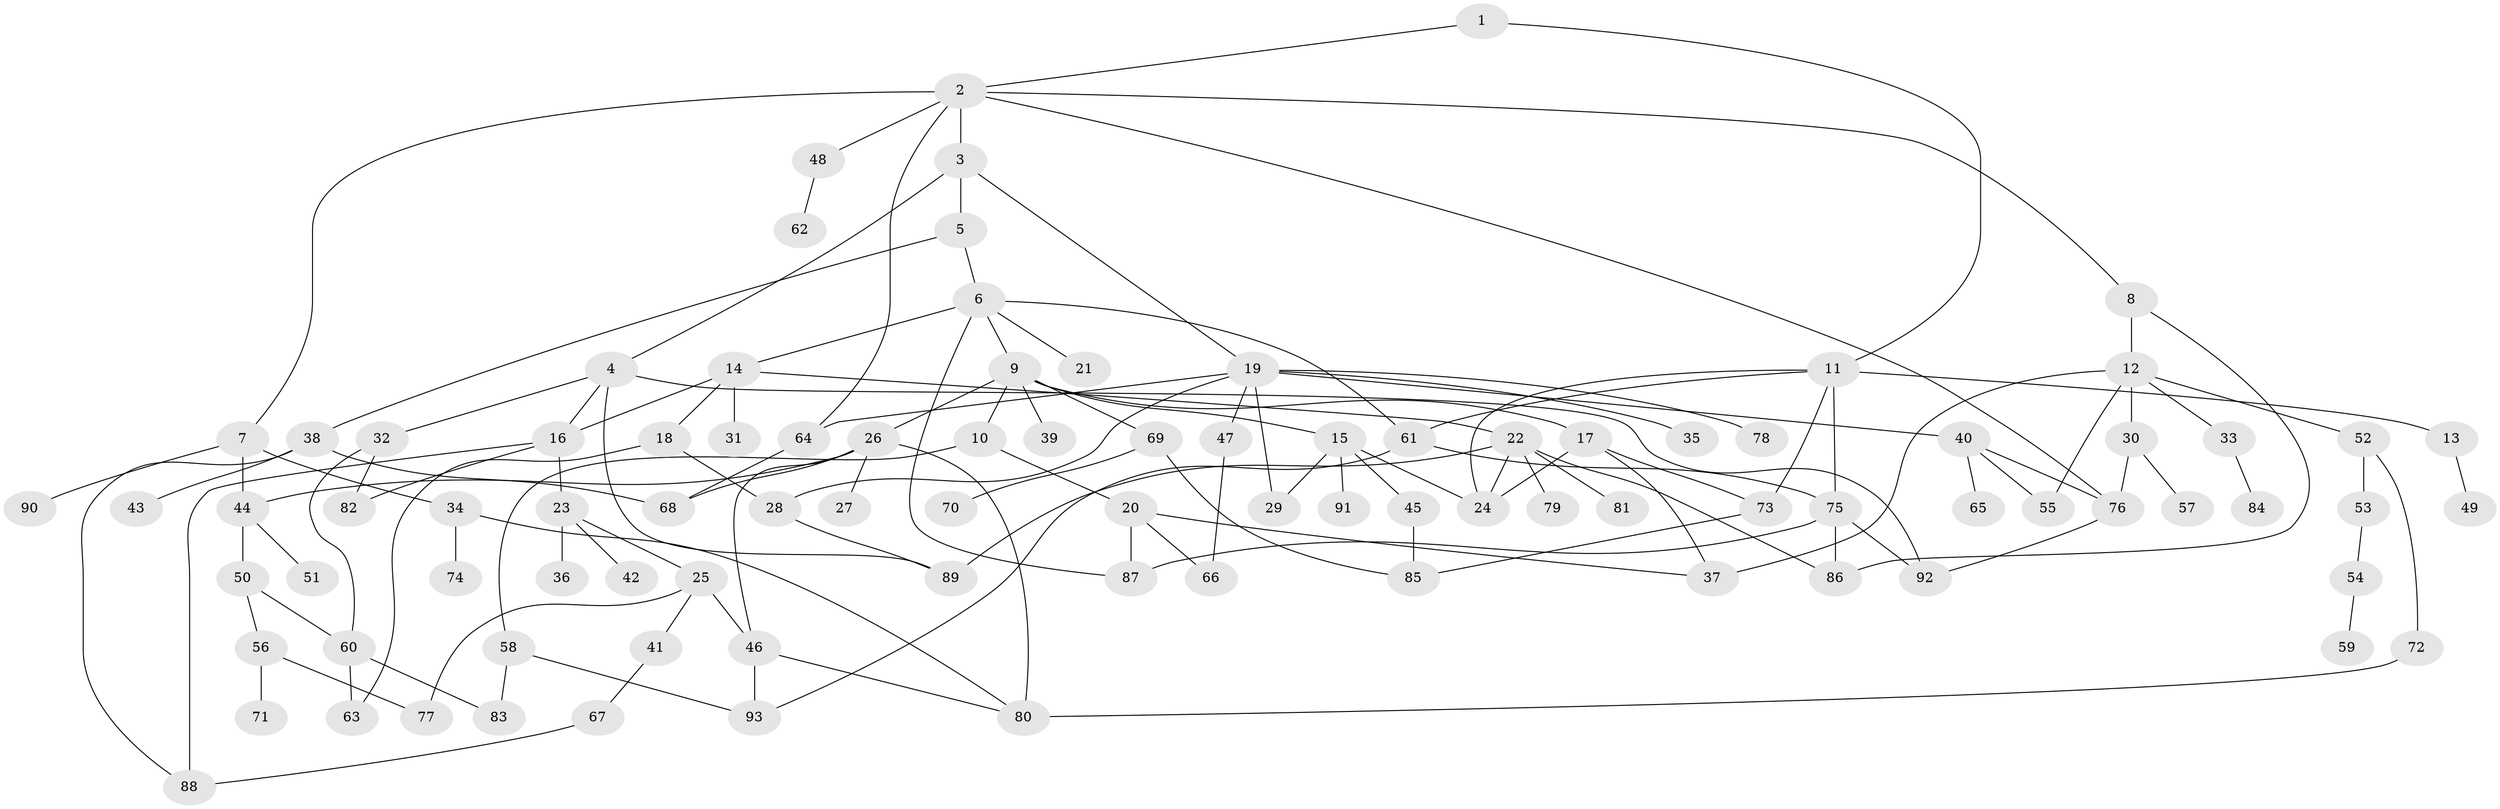 // Generated by graph-tools (version 1.1) at 2025/49/03/09/25 03:49:16]
// undirected, 93 vertices, 134 edges
graph export_dot {
graph [start="1"]
  node [color=gray90,style=filled];
  1;
  2;
  3;
  4;
  5;
  6;
  7;
  8;
  9;
  10;
  11;
  12;
  13;
  14;
  15;
  16;
  17;
  18;
  19;
  20;
  21;
  22;
  23;
  24;
  25;
  26;
  27;
  28;
  29;
  30;
  31;
  32;
  33;
  34;
  35;
  36;
  37;
  38;
  39;
  40;
  41;
  42;
  43;
  44;
  45;
  46;
  47;
  48;
  49;
  50;
  51;
  52;
  53;
  54;
  55;
  56;
  57;
  58;
  59;
  60;
  61;
  62;
  63;
  64;
  65;
  66;
  67;
  68;
  69;
  70;
  71;
  72;
  73;
  74;
  75;
  76;
  77;
  78;
  79;
  80;
  81;
  82;
  83;
  84;
  85;
  86;
  87;
  88;
  89;
  90;
  91;
  92;
  93;
  1 -- 2;
  1 -- 11;
  2 -- 3;
  2 -- 7;
  2 -- 8;
  2 -- 48;
  2 -- 64;
  2 -- 76;
  3 -- 4;
  3 -- 5;
  3 -- 19;
  4 -- 16;
  4 -- 32;
  4 -- 92;
  4 -- 89;
  5 -- 6;
  5 -- 38;
  6 -- 9;
  6 -- 14;
  6 -- 21;
  6 -- 87;
  6 -- 61;
  7 -- 34;
  7 -- 44;
  7 -- 90;
  8 -- 12;
  8 -- 86;
  9 -- 10;
  9 -- 15;
  9 -- 17;
  9 -- 26;
  9 -- 39;
  9 -- 69;
  10 -- 20;
  10 -- 58;
  11 -- 13;
  11 -- 61;
  11 -- 24;
  11 -- 73;
  11 -- 75;
  12 -- 30;
  12 -- 33;
  12 -- 52;
  12 -- 37;
  12 -- 55;
  13 -- 49;
  14 -- 18;
  14 -- 22;
  14 -- 31;
  14 -- 16;
  15 -- 24;
  15 -- 29;
  15 -- 45;
  15 -- 91;
  16 -- 23;
  16 -- 82;
  16 -- 88;
  17 -- 37;
  17 -- 73;
  17 -- 24;
  18 -- 63;
  18 -- 28;
  19 -- 28;
  19 -- 35;
  19 -- 40;
  19 -- 47;
  19 -- 78;
  19 -- 64;
  19 -- 29;
  20 -- 37;
  20 -- 66;
  20 -- 87;
  22 -- 79;
  22 -- 81;
  22 -- 86;
  22 -- 89;
  22 -- 24;
  23 -- 25;
  23 -- 36;
  23 -- 42;
  25 -- 41;
  25 -- 46;
  25 -- 77;
  26 -- 27;
  26 -- 80;
  26 -- 68;
  26 -- 46;
  26 -- 44;
  28 -- 89;
  30 -- 57;
  30 -- 76;
  32 -- 82;
  32 -- 60;
  33 -- 84;
  34 -- 74;
  34 -- 80;
  38 -- 43;
  38 -- 88;
  38 -- 68;
  40 -- 55;
  40 -- 65;
  40 -- 76;
  41 -- 67;
  44 -- 50;
  44 -- 51;
  45 -- 85;
  46 -- 93;
  46 -- 80;
  47 -- 66;
  48 -- 62;
  50 -- 56;
  50 -- 60;
  52 -- 53;
  52 -- 72;
  53 -- 54;
  54 -- 59;
  56 -- 71;
  56 -- 77;
  58 -- 83;
  58 -- 93;
  60 -- 83;
  60 -- 63;
  61 -- 75;
  61 -- 93;
  64 -- 68;
  67 -- 88;
  69 -- 70;
  69 -- 85;
  72 -- 80;
  73 -- 85;
  75 -- 87;
  75 -- 92;
  75 -- 86;
  76 -- 92;
}

